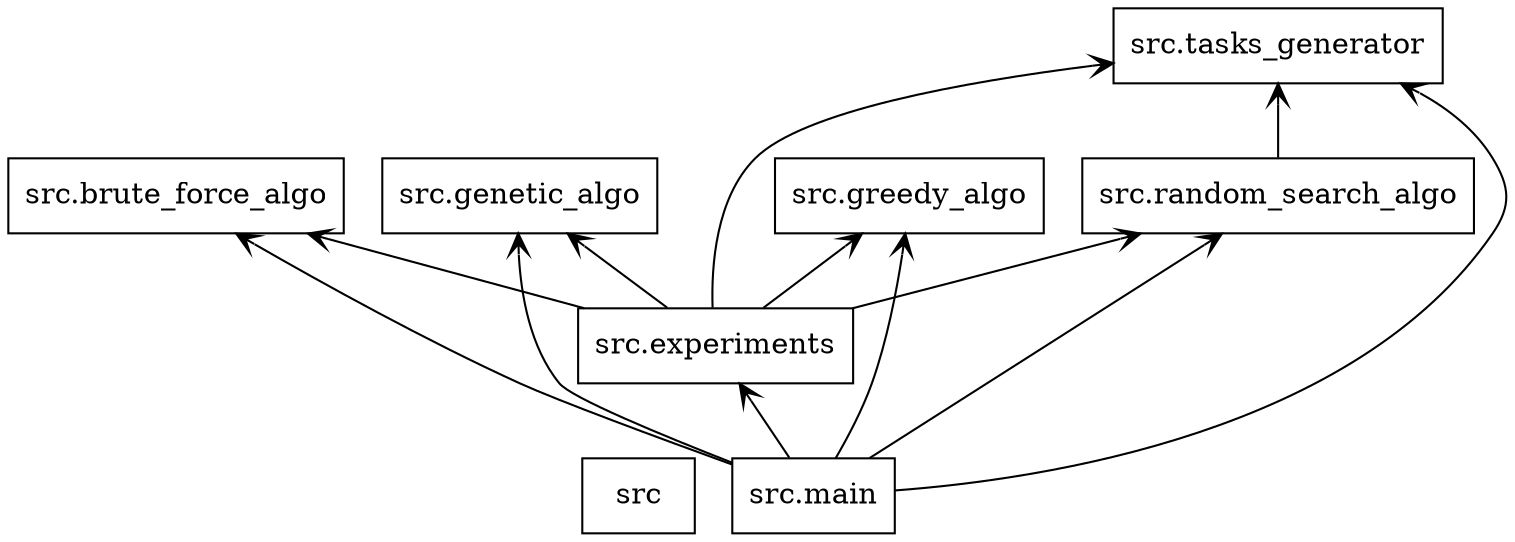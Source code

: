 digraph "packages" {
rankdir=BT
charset="utf-8"
"src" [color="black", label=<src>, shape="box", style="solid"];
"src.brute_force_algo" [color="black", label=<src.brute_force_algo>, shape="box", style="solid"];
"src.experiments" [color="black", label=<src.experiments>, shape="box", style="solid"];
"src.genetic_algo" [color="black", label=<src.genetic_algo>, shape="box", style="solid"];
"src.greedy_algo" [color="black", label=<src.greedy_algo>, shape="box", style="solid"];
"src.main" [color="black", label=<src.main>, shape="box", style="solid"];
"src.random_search_algo" [color="black", label=<src.random_search_algo>, shape="box", style="solid"];
"src.tasks_generator" [color="black", label=<src.tasks_generator>, shape="box", style="solid"];
"src.experiments" -> "src.brute_force_algo" [arrowhead="open", arrowtail="none"];
"src.experiments" -> "src.genetic_algo" [arrowhead="open", arrowtail="none"];
"src.experiments" -> "src.greedy_algo" [arrowhead="open", arrowtail="none"];
"src.experiments" -> "src.random_search_algo" [arrowhead="open", arrowtail="none"];
"src.experiments" -> "src.tasks_generator" [arrowhead="open", arrowtail="none"];
"src.main" -> "src.brute_force_algo" [arrowhead="open", arrowtail="none"];
"src.main" -> "src.experiments" [arrowhead="open", arrowtail="none"];
"src.main" -> "src.genetic_algo" [arrowhead="open", arrowtail="none"];
"src.main" -> "src.greedy_algo" [arrowhead="open", arrowtail="none"];
"src.main" -> "src.random_search_algo" [arrowhead="open", arrowtail="none"];
"src.main" -> "src.tasks_generator" [arrowhead="open", arrowtail="none"];
"src.random_search_algo" -> "src.tasks_generator" [arrowhead="open", arrowtail="none"];
}
